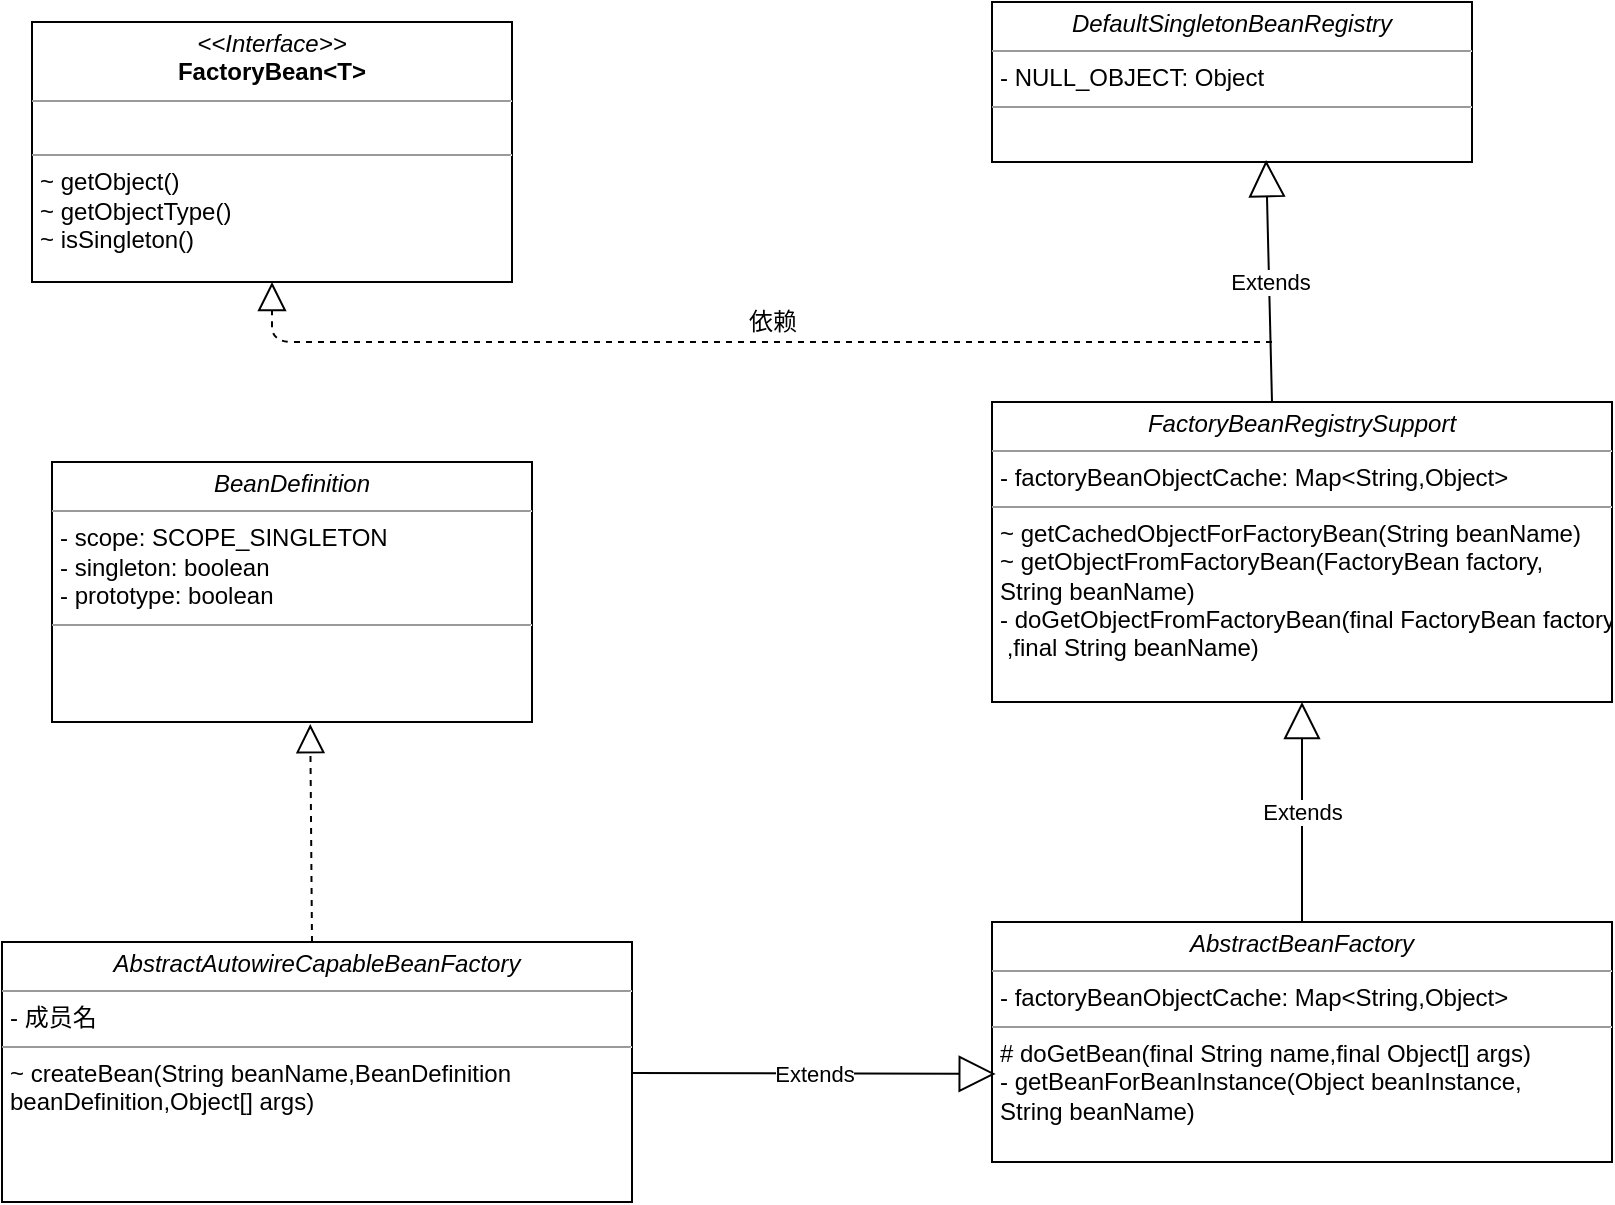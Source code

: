 <mxfile version="15.2.7" type="device"><diagram id="gHB38yckjhBfPDrmFTrt" name="第 1 页"><mxGraphModel dx="1422" dy="822" grid="1" gridSize="10" guides="1" tooltips="1" connect="1" arrows="1" fold="1" page="1" pageScale="1" pageWidth="827" pageHeight="1169" math="0" shadow="0"><root><mxCell id="0"/><mxCell id="1" parent="0"/><mxCell id="INktYfhPU8hw6Kd1j5lP-1" value="&lt;p style=&quot;margin: 0px ; margin-top: 4px ; text-align: center&quot;&gt;&lt;i&gt;&amp;lt;&amp;lt;Interface&amp;gt;&amp;gt;&lt;/i&gt;&lt;br&gt;&lt;b&gt;FactoryBean&amp;lt;T&amp;gt;&lt;/b&gt;&lt;/p&gt;&lt;hr size=&quot;1&quot;&gt;&lt;p style=&quot;margin: 0px ; margin-left: 4px&quot;&gt;&lt;br&gt;&lt;/p&gt;&lt;hr size=&quot;1&quot;&gt;&lt;p style=&quot;margin: 0px ; margin-left: 4px&quot;&gt;~ getObject()&lt;/p&gt;&lt;p style=&quot;margin: 0px ; margin-left: 4px&quot;&gt;~ getObjectType()&lt;/p&gt;&lt;p style=&quot;margin: 0px ; margin-left: 4px&quot;&gt;~ isSingleton()&lt;/p&gt;" style="verticalAlign=top;align=left;overflow=fill;fontSize=12;fontFamily=Helvetica;html=1;" vertex="1" parent="1"><mxGeometry x="160" y="250" width="240" height="130" as="geometry"/></mxCell><mxCell id="INktYfhPU8hw6Kd1j5lP-2" value="&lt;p style=&quot;margin: 0px ; margin-top: 4px ; text-align: center&quot;&gt;&lt;i&gt;BeanDefinition&lt;/i&gt;&lt;/p&gt;&lt;hr size=&quot;1&quot;&gt;&lt;p style=&quot;margin: 0px ; margin-left: 4px&quot;&gt;- scope: SCOPE_SINGLETON&lt;/p&gt;&lt;p style=&quot;margin: 0px ; margin-left: 4px&quot;&gt;- singleton: boolean&lt;/p&gt;&lt;p style=&quot;margin: 0px ; margin-left: 4px&quot;&gt;- prototype: boolean&lt;/p&gt;&lt;hr size=&quot;1&quot;&gt;&lt;p style=&quot;margin: 0px ; margin-left: 4px&quot;&gt;&lt;br&gt;&lt;/p&gt;" style="verticalAlign=top;align=left;overflow=fill;fontSize=12;fontFamily=Helvetica;html=1;" vertex="1" parent="1"><mxGeometry x="170" y="470" width="240" height="130" as="geometry"/></mxCell><mxCell id="INktYfhPU8hw6Kd1j5lP-3" value="&lt;p style=&quot;margin: 0px ; margin-top: 4px ; text-align: center&quot;&gt;&lt;i&gt;AbstractAutowireCapableBeanFactory&lt;/i&gt;&lt;/p&gt;&lt;hr size=&quot;1&quot;&gt;&lt;p style=&quot;margin: 0px ; margin-left: 4px&quot;&gt;- 成员名&lt;br&gt;&lt;/p&gt;&lt;hr size=&quot;1&quot;&gt;&lt;p style=&quot;margin: 0px ; margin-left: 4px&quot;&gt;~ createBean(String beanName,BeanDefinition&amp;nbsp;&lt;/p&gt;&lt;p style=&quot;margin: 0px ; margin-left: 4px&quot;&gt;beanDefinition,Object[] args)&lt;/p&gt;" style="verticalAlign=top;align=left;overflow=fill;fontSize=12;fontFamily=Helvetica;html=1;" vertex="1" parent="1"><mxGeometry x="145" y="710" width="315" height="130" as="geometry"/></mxCell><mxCell id="INktYfhPU8hw6Kd1j5lP-4" value="" style="endArrow=block;dashed=1;endFill=0;endSize=12;html=1;entryX=0.538;entryY=1.008;entryDx=0;entryDy=0;entryPerimeter=0;" edge="1" parent="1" target="INktYfhPU8hw6Kd1j5lP-2"><mxGeometry width="160" relative="1" as="geometry"><mxPoint x="300" y="710" as="sourcePoint"/><mxPoint x="460" y="710" as="targetPoint"/></mxGeometry></mxCell><mxCell id="INktYfhPU8hw6Kd1j5lP-5" value="&lt;p style=&quot;margin: 0px ; margin-top: 4px ; text-align: center&quot;&gt;&lt;i&gt;DefaultSingletonBeanRegistry&lt;/i&gt;&lt;/p&gt;&lt;hr size=&quot;1&quot;&gt;&lt;p style=&quot;margin: 0px ; margin-left: 4px&quot;&gt;- NULL_OBJECT: Object&lt;/p&gt;&lt;hr size=&quot;1&quot;&gt;&lt;p style=&quot;margin: 0px ; margin-left: 4px&quot;&gt;&lt;br&gt;&lt;/p&gt;" style="verticalAlign=top;align=left;overflow=fill;fontSize=12;fontFamily=Helvetica;html=1;" vertex="1" parent="1"><mxGeometry x="640" y="240" width="240" height="80" as="geometry"/></mxCell><mxCell id="INktYfhPU8hw6Kd1j5lP-6" value="&lt;p style=&quot;margin: 0px ; margin-top: 4px ; text-align: center&quot;&gt;&lt;i&gt;FactoryBeanRegistrySupport&lt;/i&gt;&lt;/p&gt;&lt;hr size=&quot;1&quot;&gt;&lt;p style=&quot;margin: 0px ; margin-left: 4px&quot;&gt;- factoryBeanObjectCache: Map&amp;lt;String,Object&amp;gt;&lt;/p&gt;&lt;hr size=&quot;1&quot;&gt;&lt;p style=&quot;margin: 0px ; margin-left: 4px&quot;&gt;~ getCachedObjectForFactoryBean(String beanName)&lt;/p&gt;&lt;p style=&quot;margin: 0px ; margin-left: 4px&quot;&gt;~ getObjectFromFactoryBean(FactoryBean factory,&lt;/p&gt;&lt;p style=&quot;margin: 0px ; margin-left: 4px&quot;&gt;String beanName)&lt;/p&gt;&lt;p style=&quot;margin: 0px ; margin-left: 4px&quot;&gt;- doGetObjectFromFactoryBean(final FactoryBean factory&lt;/p&gt;&lt;p style=&quot;margin: 0px ; margin-left: 4px&quot;&gt;&amp;nbsp;,final String beanName)&lt;/p&gt;" style="verticalAlign=top;align=left;overflow=fill;fontSize=12;fontFamily=Helvetica;html=1;" vertex="1" parent="1"><mxGeometry x="640" y="440" width="310" height="150" as="geometry"/></mxCell><mxCell id="INktYfhPU8hw6Kd1j5lP-8" value="Extends" style="endArrow=block;endSize=16;endFill=0;html=1;entryX=0.571;entryY=0.988;entryDx=0;entryDy=0;entryPerimeter=0;" edge="1" parent="1" target="INktYfhPU8hw6Kd1j5lP-5"><mxGeometry width="160" relative="1" as="geometry"><mxPoint x="780" y="440" as="sourcePoint"/><mxPoint x="940" y="440" as="targetPoint"/></mxGeometry></mxCell><mxCell id="INktYfhPU8hw6Kd1j5lP-9" value="" style="endArrow=block;dashed=1;endFill=0;endSize=12;html=1;entryX=0.5;entryY=1;entryDx=0;entryDy=0;" edge="1" parent="1" target="INktYfhPU8hw6Kd1j5lP-1"><mxGeometry width="160" relative="1" as="geometry"><mxPoint x="780" y="410" as="sourcePoint"/><mxPoint x="660" y="520" as="targetPoint"/><Array as="points"><mxPoint x="530" y="410"/><mxPoint x="280" y="410"/></Array></mxGeometry></mxCell><mxCell id="INktYfhPU8hw6Kd1j5lP-10" value="依赖" style="text;html=1;align=center;verticalAlign=middle;resizable=0;points=[];autosize=1;strokeColor=none;fillColor=none;" vertex="1" parent="1"><mxGeometry x="510" y="390" width="40" height="20" as="geometry"/></mxCell><mxCell id="INktYfhPU8hw6Kd1j5lP-11" value="&lt;p style=&quot;margin: 0px ; margin-top: 4px ; text-align: center&quot;&gt;&lt;i&gt;AbstractBeanFactory&lt;/i&gt;&lt;/p&gt;&lt;hr size=&quot;1&quot;&gt;&lt;p style=&quot;margin: 0px ; margin-left: 4px&quot;&gt;- factoryBeanObjectCache: Map&amp;lt;String,Object&amp;gt;&lt;/p&gt;&lt;hr size=&quot;1&quot;&gt;&lt;p style=&quot;margin: 0px ; margin-left: 4px&quot;&gt;# doGetBean(final String name,final Object[] args)&lt;/p&gt;&lt;p style=&quot;margin: 0px ; margin-left: 4px&quot;&gt;- getBeanForBeanInstance(Object beanInstance,&lt;/p&gt;&lt;p style=&quot;margin: 0px ; margin-left: 4px&quot;&gt;String beanName)&lt;/p&gt;" style="verticalAlign=top;align=left;overflow=fill;fontSize=12;fontFamily=Helvetica;html=1;" vertex="1" parent="1"><mxGeometry x="640" y="700" width="310" height="120" as="geometry"/></mxCell><mxCell id="INktYfhPU8hw6Kd1j5lP-12" value="Extends" style="endArrow=block;endSize=16;endFill=0;html=1;entryX=0.5;entryY=1;entryDx=0;entryDy=0;" edge="1" parent="1" source="INktYfhPU8hw6Kd1j5lP-11" target="INktYfhPU8hw6Kd1j5lP-6"><mxGeometry width="160" relative="1" as="geometry"><mxPoint x="680" y="640" as="sourcePoint"/><mxPoint x="840" y="640" as="targetPoint"/></mxGeometry></mxCell><mxCell id="INktYfhPU8hw6Kd1j5lP-13" value="Extends" style="endArrow=block;endSize=16;endFill=0;html=1;entryX=0.006;entryY=0.633;entryDx=0;entryDy=0;entryPerimeter=0;" edge="1" parent="1" source="INktYfhPU8hw6Kd1j5lP-3" target="INktYfhPU8hw6Kd1j5lP-11"><mxGeometry width="160" relative="1" as="geometry"><mxPoint x="460" y="775" as="sourcePoint"/><mxPoint x="620" y="775" as="targetPoint"/></mxGeometry></mxCell></root></mxGraphModel></diagram></mxfile>